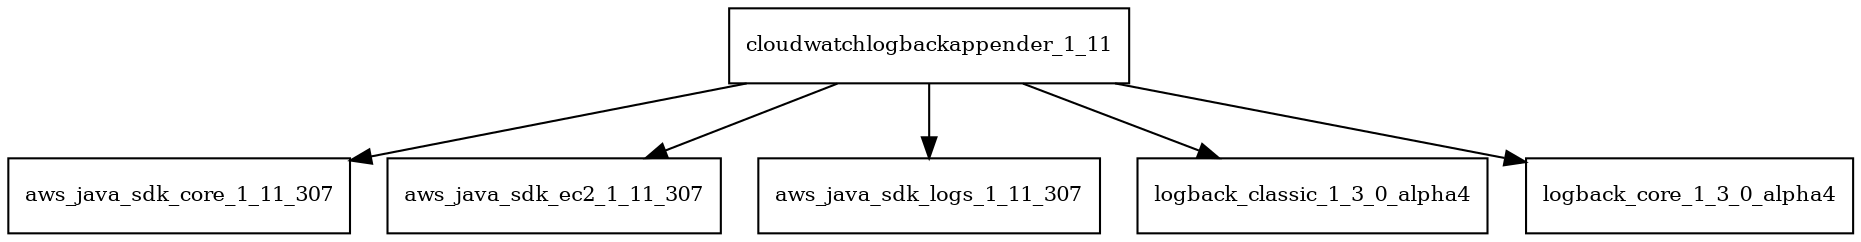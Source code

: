 digraph cloudwatchlogbackappender_1_11_dependencies {
  node [shape = box, fontsize=10.0];
  cloudwatchlogbackappender_1_11 -> aws_java_sdk_core_1_11_307;
  cloudwatchlogbackappender_1_11 -> aws_java_sdk_ec2_1_11_307;
  cloudwatchlogbackappender_1_11 -> aws_java_sdk_logs_1_11_307;
  cloudwatchlogbackappender_1_11 -> logback_classic_1_3_0_alpha4;
  cloudwatchlogbackappender_1_11 -> logback_core_1_3_0_alpha4;
}
